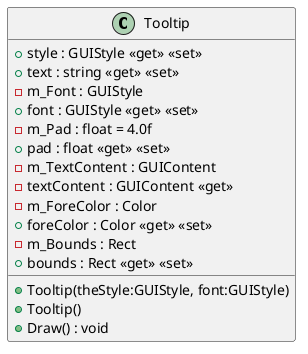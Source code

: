 @startuml
class Tooltip {
    + style : GUIStyle <<get>> <<set>>
    + text : string <<get>> <<set>>
    - m_Font : GUIStyle
    + font : GUIStyle <<get>> <<set>>
    - m_Pad : float = 4.0f
    + pad : float <<get>> <<set>>
    - m_TextContent : GUIContent
    - textContent : GUIContent <<get>>
    - m_ForeColor : Color
    + foreColor : Color <<get>> <<set>>
    - m_Bounds : Rect
    + bounds : Rect <<get>> <<set>>
    + Tooltip(theStyle:GUIStyle, font:GUIStyle)
    + Tooltip()
    + Draw() : void
}
@enduml
